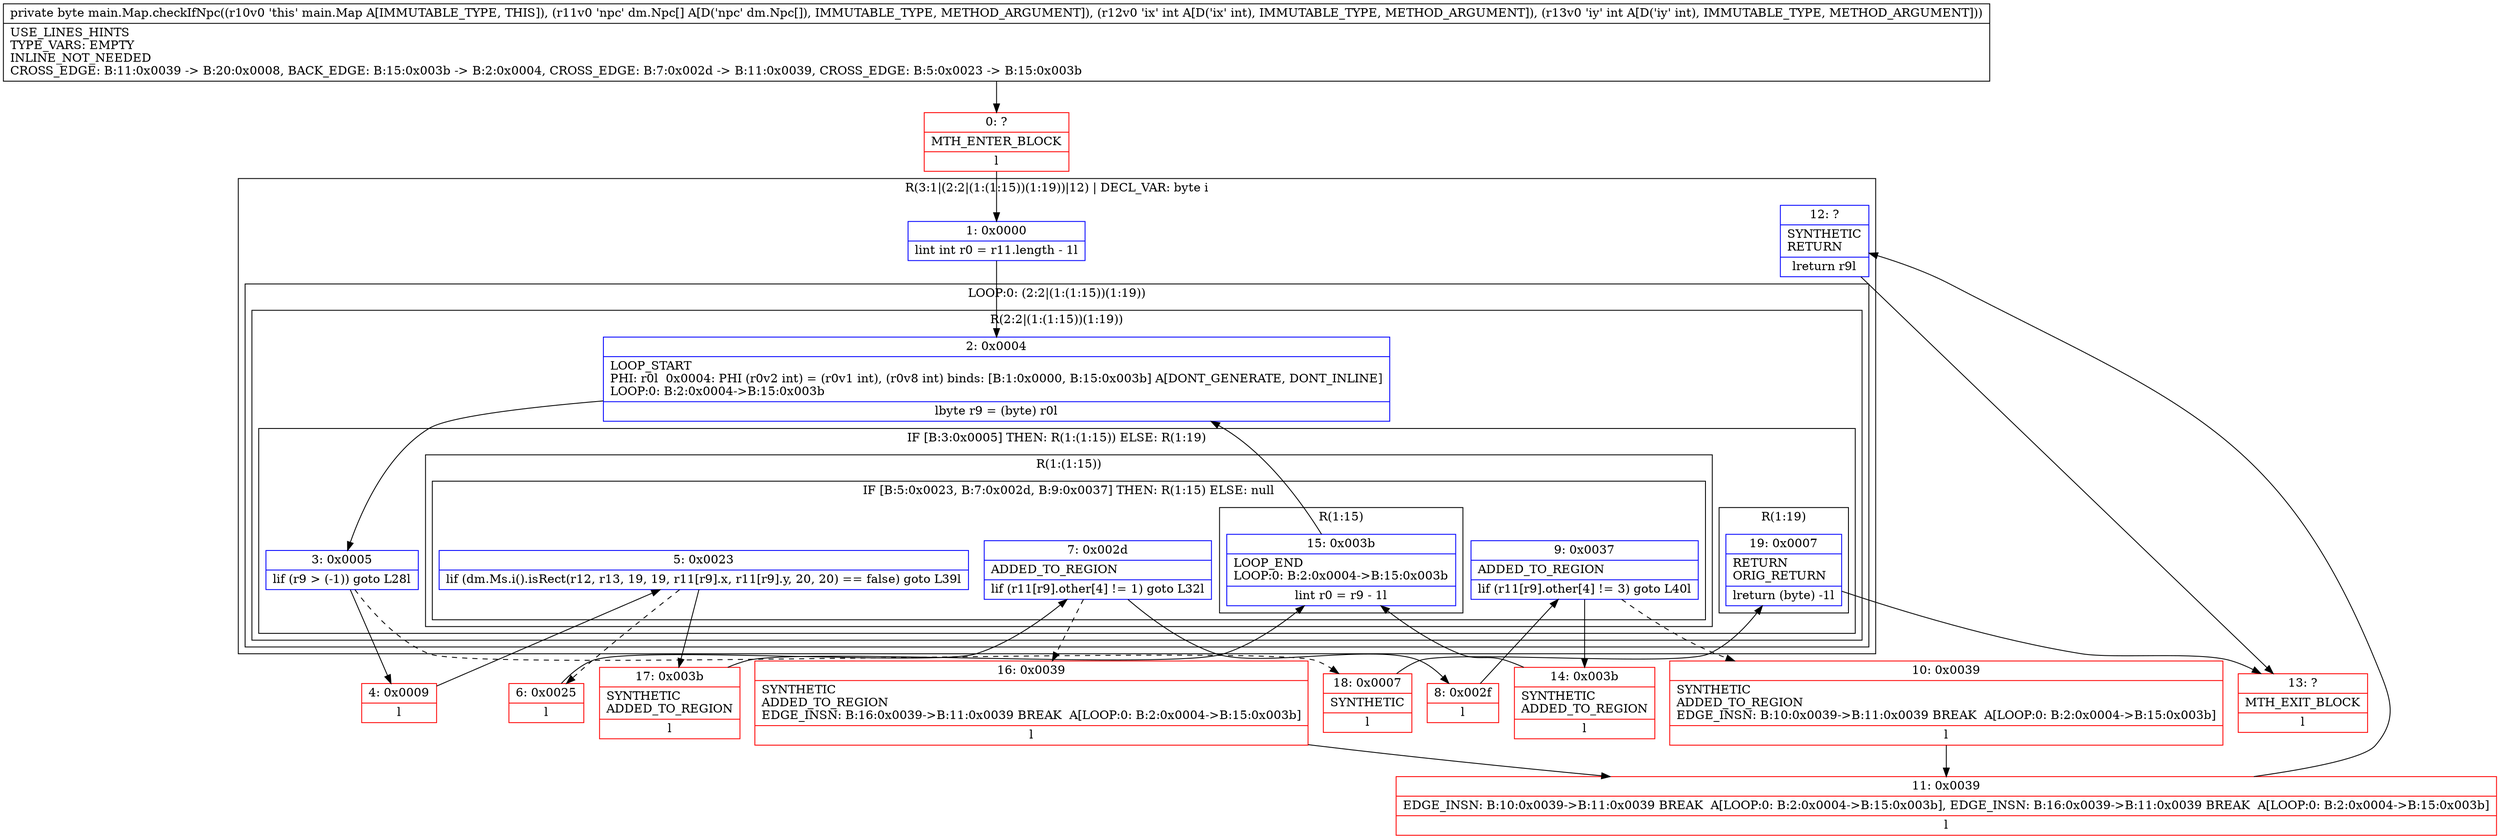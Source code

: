 digraph "CFG formain.Map.checkIfNpc([Ldm\/Npc;II)B" {
subgraph cluster_Region_837470164 {
label = "R(3:1|(2:2|(1:(1:15))(1:19))|12) | DECL_VAR: byte i\l";
node [shape=record,color=blue];
Node_1 [shape=record,label="{1\:\ 0x0000|lint int r0 = r11.length \- 1l}"];
subgraph cluster_LoopRegion_773714214 {
label = "LOOP:0: (2:2|(1:(1:15))(1:19))";
node [shape=record,color=blue];
subgraph cluster_Region_1280420238 {
label = "R(2:2|(1:(1:15))(1:19))";
node [shape=record,color=blue];
Node_2 [shape=record,label="{2\:\ 0x0004|LOOP_START\lPHI: r0l  0x0004: PHI (r0v2 int) = (r0v1 int), (r0v8 int) binds: [B:1:0x0000, B:15:0x003b] A[DONT_GENERATE, DONT_INLINE]\lLOOP:0: B:2:0x0004\-\>B:15:0x003b\l|lbyte r9 = (byte) r0l}"];
subgraph cluster_IfRegion_1636763142 {
label = "IF [B:3:0x0005] THEN: R(1:(1:15)) ELSE: R(1:19)";
node [shape=record,color=blue];
Node_3 [shape=record,label="{3\:\ 0x0005|lif (r9 \> (\-1)) goto L28l}"];
subgraph cluster_Region_1059068758 {
label = "R(1:(1:15))";
node [shape=record,color=blue];
subgraph cluster_IfRegion_113031556 {
label = "IF [B:5:0x0023, B:7:0x002d, B:9:0x0037] THEN: R(1:15) ELSE: null";
node [shape=record,color=blue];
Node_5 [shape=record,label="{5\:\ 0x0023|lif (dm.Ms.i().isRect(r12, r13, 19, 19, r11[r9].x, r11[r9].y, 20, 20) == false) goto L39l}"];
Node_7 [shape=record,label="{7\:\ 0x002d|ADDED_TO_REGION\l|lif (r11[r9].other[4] != 1) goto L32l}"];
Node_9 [shape=record,label="{9\:\ 0x0037|ADDED_TO_REGION\l|lif (r11[r9].other[4] != 3) goto L40l}"];
subgraph cluster_Region_1603622323 {
label = "R(1:15)";
node [shape=record,color=blue];
Node_15 [shape=record,label="{15\:\ 0x003b|LOOP_END\lLOOP:0: B:2:0x0004\-\>B:15:0x003b\l|lint r0 = r9 \- 1l}"];
}
}
}
subgraph cluster_Region_2042671412 {
label = "R(1:19)";
node [shape=record,color=blue];
Node_19 [shape=record,label="{19\:\ 0x0007|RETURN\lORIG_RETURN\l|lreturn (byte) \-1l}"];
}
}
}
}
Node_12 [shape=record,label="{12\:\ ?|SYNTHETIC\lRETURN\l|lreturn r9l}"];
}
Node_0 [shape=record,color=red,label="{0\:\ ?|MTH_ENTER_BLOCK\l|l}"];
Node_4 [shape=record,color=red,label="{4\:\ 0x0009|l}"];
Node_6 [shape=record,color=red,label="{6\:\ 0x0025|l}"];
Node_8 [shape=record,color=red,label="{8\:\ 0x002f|l}"];
Node_10 [shape=record,color=red,label="{10\:\ 0x0039|SYNTHETIC\lADDED_TO_REGION\lEDGE_INSN: B:10:0x0039\-\>B:11:0x0039 BREAK  A[LOOP:0: B:2:0x0004\-\>B:15:0x003b]\l|l}"];
Node_11 [shape=record,color=red,label="{11\:\ 0x0039|EDGE_INSN: B:10:0x0039\-\>B:11:0x0039 BREAK  A[LOOP:0: B:2:0x0004\-\>B:15:0x003b], EDGE_INSN: B:16:0x0039\-\>B:11:0x0039 BREAK  A[LOOP:0: B:2:0x0004\-\>B:15:0x003b]\l|l}"];
Node_13 [shape=record,color=red,label="{13\:\ ?|MTH_EXIT_BLOCK\l|l}"];
Node_14 [shape=record,color=red,label="{14\:\ 0x003b|SYNTHETIC\lADDED_TO_REGION\l|l}"];
Node_16 [shape=record,color=red,label="{16\:\ 0x0039|SYNTHETIC\lADDED_TO_REGION\lEDGE_INSN: B:16:0x0039\-\>B:11:0x0039 BREAK  A[LOOP:0: B:2:0x0004\-\>B:15:0x003b]\l|l}"];
Node_17 [shape=record,color=red,label="{17\:\ 0x003b|SYNTHETIC\lADDED_TO_REGION\l|l}"];
Node_18 [shape=record,color=red,label="{18\:\ 0x0007|SYNTHETIC\l|l}"];
MethodNode[shape=record,label="{private byte main.Map.checkIfNpc((r10v0 'this' main.Map A[IMMUTABLE_TYPE, THIS]), (r11v0 'npc' dm.Npc[] A[D('npc' dm.Npc[]), IMMUTABLE_TYPE, METHOD_ARGUMENT]), (r12v0 'ix' int A[D('ix' int), IMMUTABLE_TYPE, METHOD_ARGUMENT]), (r13v0 'iy' int A[D('iy' int), IMMUTABLE_TYPE, METHOD_ARGUMENT]))  | USE_LINES_HINTS\lTYPE_VARS: EMPTY\lINLINE_NOT_NEEDED\lCROSS_EDGE: B:11:0x0039 \-\> B:20:0x0008, BACK_EDGE: B:15:0x003b \-\> B:2:0x0004, CROSS_EDGE: B:7:0x002d \-\> B:11:0x0039, CROSS_EDGE: B:5:0x0023 \-\> B:15:0x003b\l}"];
MethodNode -> Node_0;
Node_1 -> Node_2;
Node_2 -> Node_3;
Node_3 -> Node_4;
Node_3 -> Node_18[style=dashed];
Node_5 -> Node_6[style=dashed];
Node_5 -> Node_17;
Node_7 -> Node_8;
Node_7 -> Node_16[style=dashed];
Node_9 -> Node_10[style=dashed];
Node_9 -> Node_14;
Node_15 -> Node_2;
Node_19 -> Node_13;
Node_12 -> Node_13;
Node_0 -> Node_1;
Node_4 -> Node_5;
Node_6 -> Node_7;
Node_8 -> Node_9;
Node_10 -> Node_11;
Node_11 -> Node_12;
Node_14 -> Node_15;
Node_16 -> Node_11;
Node_17 -> Node_15;
Node_18 -> Node_19;
}

